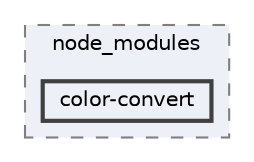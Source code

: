digraph "pkiclassroomrescheduler/src/main/frontend/node_modules/@babel/highlight/node_modules/color-convert"
{
 // LATEX_PDF_SIZE
  bgcolor="transparent";
  edge [fontname=Helvetica,fontsize=10,labelfontname=Helvetica,labelfontsize=10];
  node [fontname=Helvetica,fontsize=10,shape=box,height=0.2,width=0.4];
  compound=true
  subgraph clusterdir_1fbb90d008a24333eeba9ff1b909f0cc {
    graph [ bgcolor="#edf0f7", pencolor="grey50", label="node_modules", fontname=Helvetica,fontsize=10 style="filled,dashed", URL="dir_1fbb90d008a24333eeba9ff1b909f0cc.html",tooltip=""]
  dir_4bf9997789a3fa4da73e297d58e71eb4 [label="color-convert", fillcolor="#edf0f7", color="grey25", style="filled,bold", URL="dir_4bf9997789a3fa4da73e297d58e71eb4.html",tooltip=""];
  }
}

